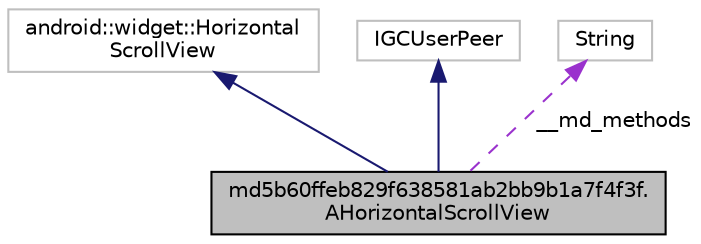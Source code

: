 digraph "md5b60ffeb829f638581ab2bb9b1a7f4f3f.AHorizontalScrollView"
{
  edge [fontname="Helvetica",fontsize="10",labelfontname="Helvetica",labelfontsize="10"];
  node [fontname="Helvetica",fontsize="10",shape=record];
  Node3 [label="md5b60ffeb829f638581ab2bb9b1a7f4f3f.\lAHorizontalScrollView",height=0.2,width=0.4,color="black", fillcolor="grey75", style="filled", fontcolor="black"];
  Node4 -> Node3 [dir="back",color="midnightblue",fontsize="10",style="solid",fontname="Helvetica"];
  Node4 [label="android::widget::Horizontal\lScrollView",height=0.2,width=0.4,color="grey75", fillcolor="white", style="filled"];
  Node5 -> Node3 [dir="back",color="midnightblue",fontsize="10",style="solid",fontname="Helvetica"];
  Node5 [label="IGCUserPeer",height=0.2,width=0.4,color="grey75", fillcolor="white", style="filled"];
  Node6 -> Node3 [dir="back",color="darkorchid3",fontsize="10",style="dashed",label=" __md_methods" ,fontname="Helvetica"];
  Node6 [label="String",height=0.2,width=0.4,color="grey75", fillcolor="white", style="filled"];
}
